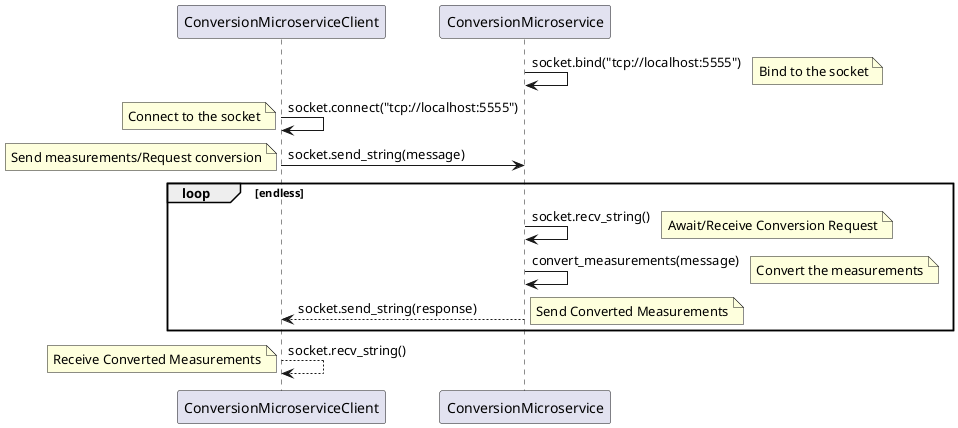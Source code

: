 @startuml
ConversionMicroservice -> ConversionMicroservice: socket.bind("tcp://localhost:5555")
note right
  Bind to the socket
end note
ConversionMicroserviceClient -> ConversionMicroserviceClient: socket.connect("tcp://localhost:5555")
note left
  Connect to the socket
end note
ConversionMicroserviceClient -> ConversionMicroservice: socket.send_string(message)
note left
  Send measurements/Request conversion
end note
loop endless
participant ConversionMicroservice
    ConversionMicroservice -> ConversionMicroservice: socket.recv_string()
    note right
        Await/Receive Conversion Request
    end note
    ConversionMicroservice -> ConversionMicroservice: convert_measurements(message)
    note right
        Convert the measurements
    end note
    ConversionMicroservice --> ConversionMicroserviceClient: socket.send_string(response)
    note right
        Send Converted Measurements
    end note
end
ConversionMicroserviceClient --> ConversionMicroserviceClient: socket.recv_string()
note left
    Receive Converted Measurements
end note
@enduml